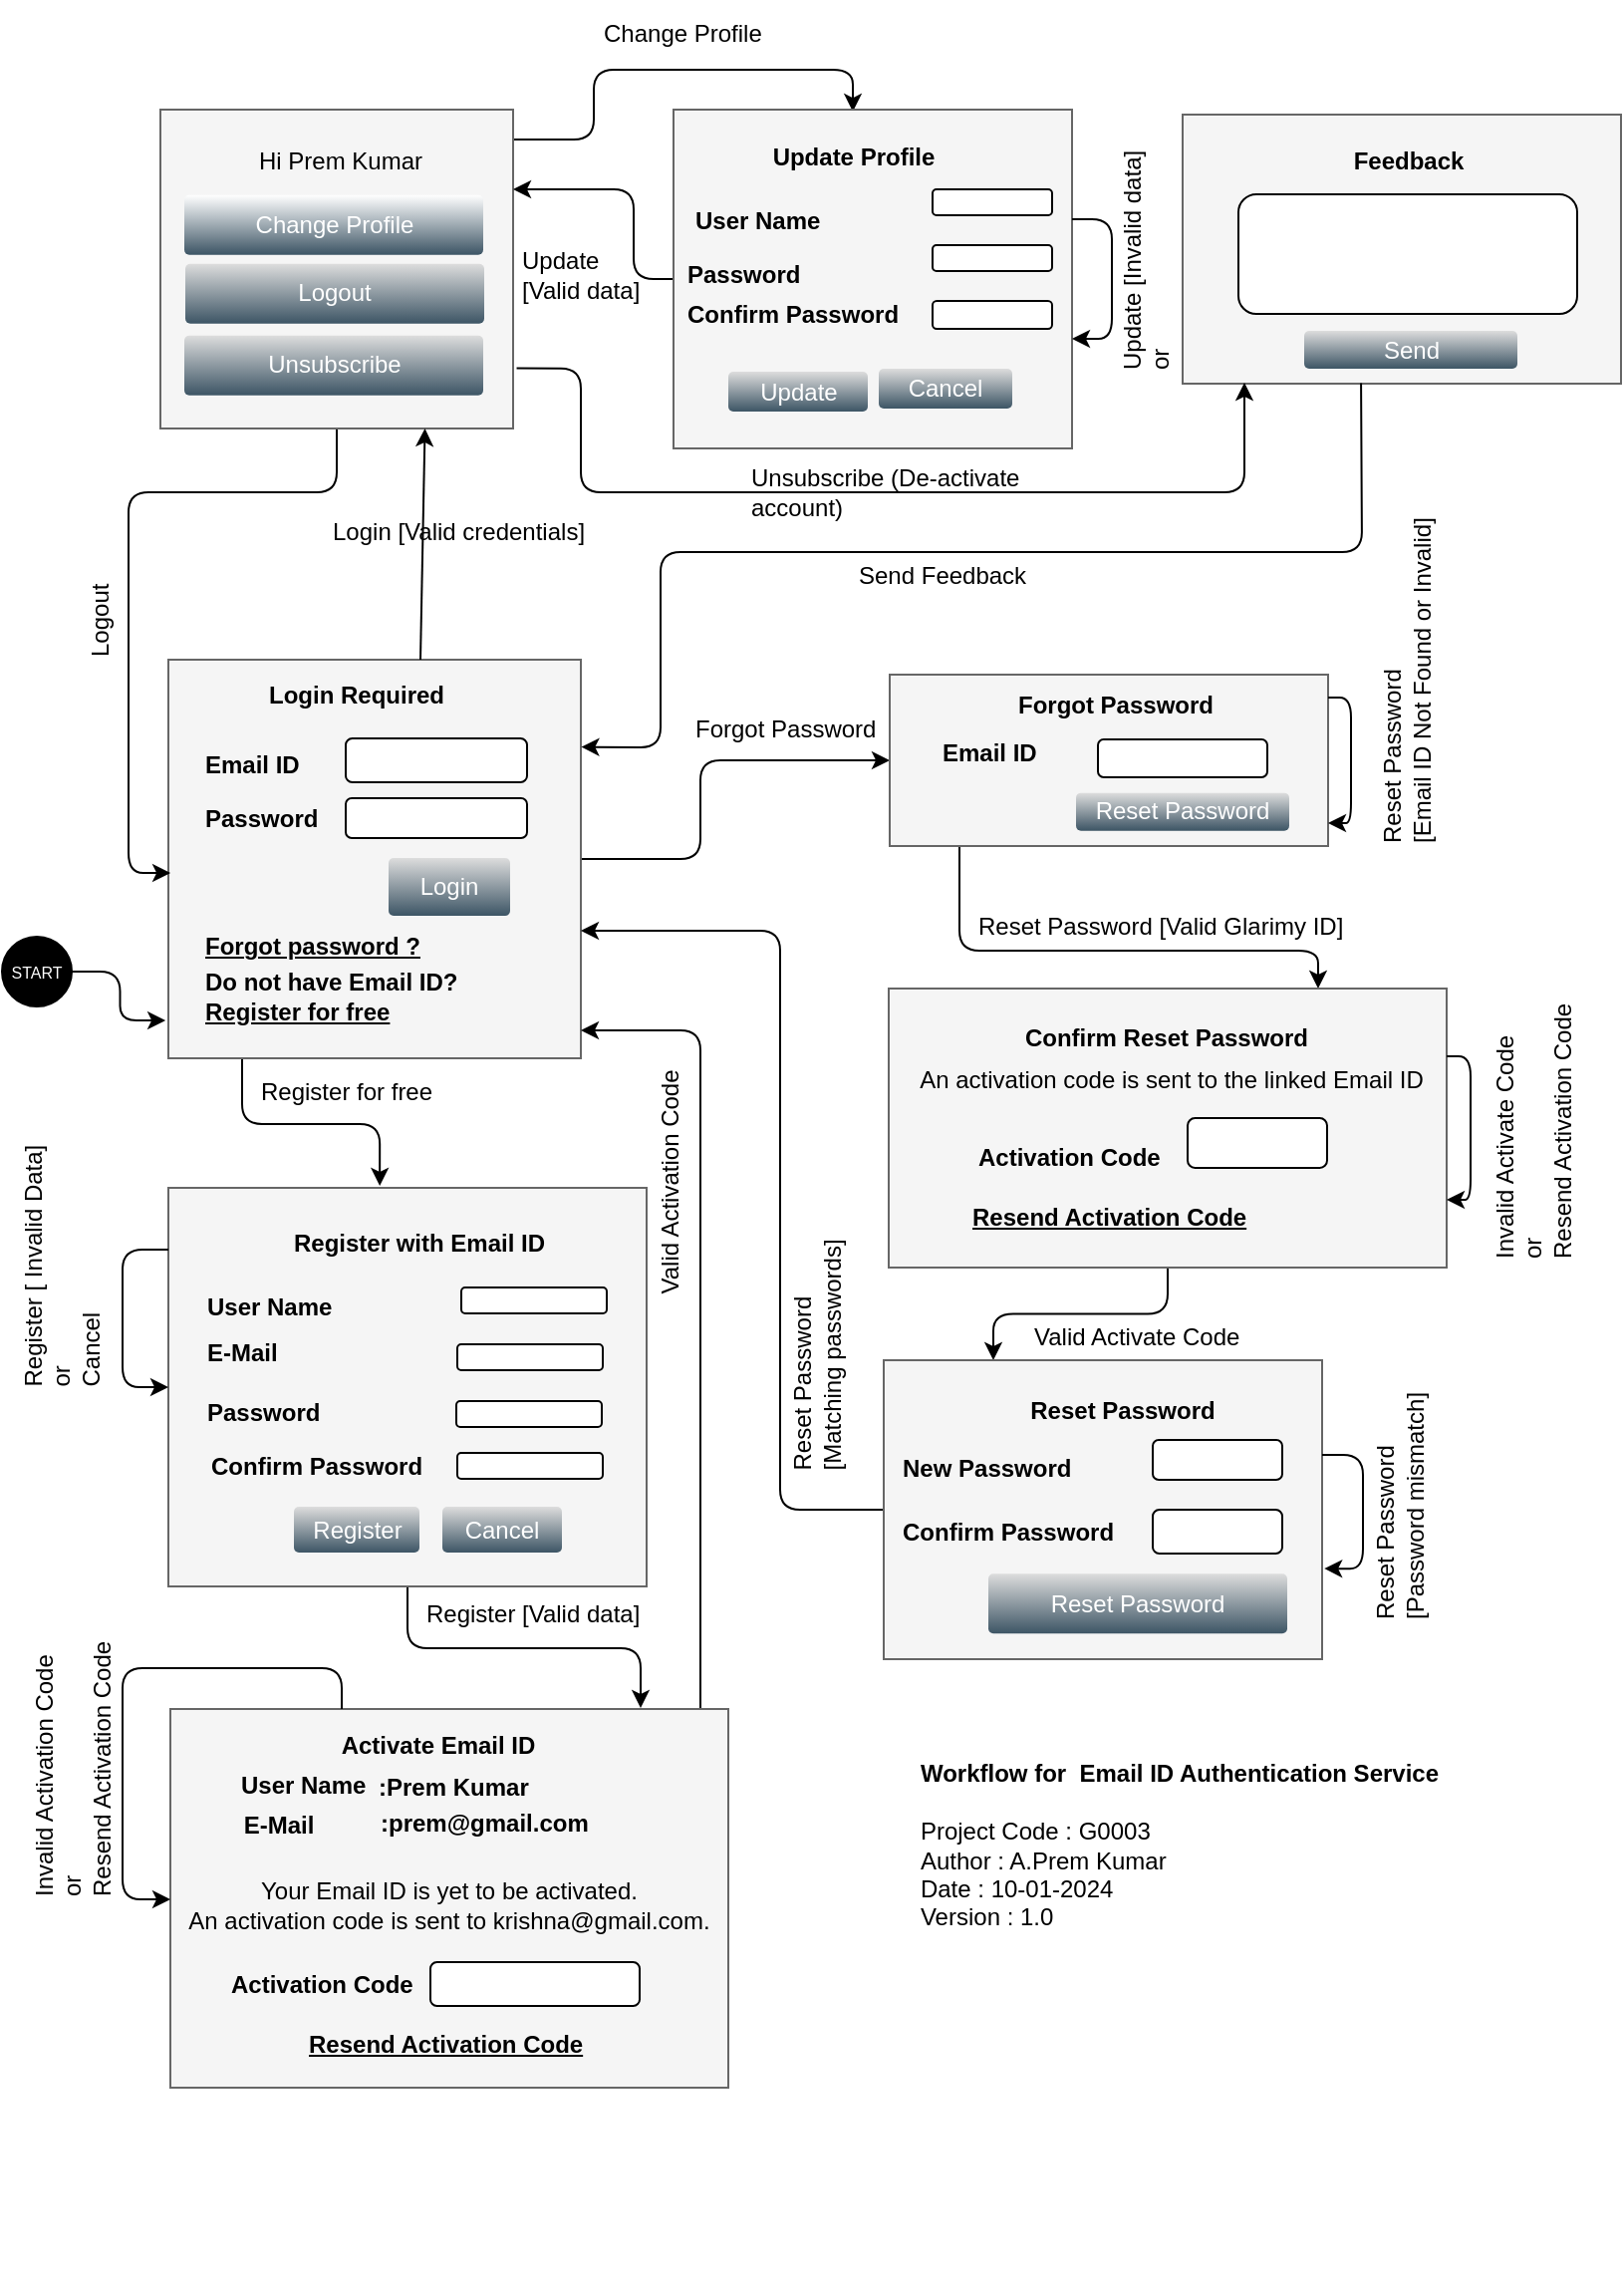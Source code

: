 <mxfile version="22.1.18" type="device">
  <diagram id="wPfs62p6KYjg1cKhnUaz" name="Page-1">
    <mxGraphModel dx="1749" dy="2676" grid="1" gridSize="10" guides="1" tooltips="1" connect="1" arrows="1" fold="1" page="1" pageScale="1" pageWidth="850" pageHeight="1100" math="0" shadow="0">
      <root>
        <mxCell id="0" />
        <mxCell id="1" parent="0" />
        <mxCell id="7nVIwKbFRP0QSnvRqvEL-54" style="edgeStyle=orthogonalEdgeStyle;rounded=1;comic=0;jumpStyle=none;orthogonalLoop=1;jettySize=auto;html=1;entryX=0;entryY=0.5;entryDx=0;entryDy=0;fontSize=12;align=left;" parent="1" source="-WeDlyG0HKAQfzHUppv8-1" target="-WeDlyG0HKAQfzHUppv8-49" edge="1">
          <mxGeometry relative="1" as="geometry">
            <Array as="points">
              <mxPoint x="-486.5" y="-1769" />
              <mxPoint x="-486.5" y="-1818" />
            </Array>
          </mxGeometry>
        </mxCell>
        <mxCell id="7nVIwKbFRP0QSnvRqvEL-73" style="edgeStyle=orthogonalEdgeStyle;rounded=1;comic=0;jumpStyle=none;orthogonalLoop=1;jettySize=auto;html=1;entryX=0.442;entryY=-0.005;entryDx=0;entryDy=0;entryPerimeter=0;fontSize=12;fontColor=#FFFFFF;align=left;" parent="1" source="-WeDlyG0HKAQfzHUppv8-1" target="-WeDlyG0HKAQfzHUppv8-17" edge="1">
          <mxGeometry relative="1" as="geometry">
            <Array as="points">
              <mxPoint x="-716.5" y="-1636" />
              <mxPoint x="-647.5" y="-1636" />
            </Array>
          </mxGeometry>
        </mxCell>
        <mxCell id="-WeDlyG0HKAQfzHUppv8-1" value="" style="rounded=0;whiteSpace=wrap;html=1;fillColor=#f5f5f5;strokeColor=#666666;fontColor=#333333;fontSize=12;" parent="1" vertex="1">
          <mxGeometry x="-753.5" y="-1869" width="207" height="200" as="geometry" />
        </mxCell>
        <mxCell id="-WeDlyG0HKAQfzHUppv8-2" value="" style="rounded=1;whiteSpace=wrap;html=1;fontSize=12;" parent="1" vertex="1">
          <mxGeometry x="-664.5" y="-1829.5" width="91" height="22" as="geometry" />
        </mxCell>
        <mxCell id="-WeDlyG0HKAQfzHUppv8-3" value="Email ID" style="text;html=1;strokeColor=none;fillColor=none;align=left;verticalAlign=middle;whiteSpace=wrap;rounded=0;fontStyle=1;fontSize=12;" parent="1" vertex="1">
          <mxGeometry x="-737.5" y="-1836.5" width="120" height="40" as="geometry" />
        </mxCell>
        <mxCell id="-WeDlyG0HKAQfzHUppv8-4" value="" style="rounded=1;whiteSpace=wrap;html=1;fontSize=12;" parent="1" vertex="1">
          <mxGeometry x="-664.5" y="-1799.5" width="91" height="20" as="geometry" />
        </mxCell>
        <mxCell id="-WeDlyG0HKAQfzHUppv8-5" value="&lt;font style=&quot;font-size: 12px;&quot;&gt;Password&lt;/font&gt;" style="text;html=1;strokeColor=none;fillColor=none;align=left;verticalAlign=middle;whiteSpace=wrap;rounded=0;fontStyle=1;fontSize=12;" parent="1" vertex="1">
          <mxGeometry x="-737.5" y="-1809.5" width="130" height="40" as="geometry" />
        </mxCell>
        <mxCell id="-WeDlyG0HKAQfzHUppv8-6" value="Login" style="strokeWidth=1;shadow=0;dashed=0;shape=mxgraph.ios.iButton;strokeColor=#444444;fontColor=#ffffff;buttonText=;fontSize=12;fillColor=#dddddd;fillColor2=#3D5565;whiteSpace=wrap;align=center;html=1;" parent="1" vertex="1">
          <mxGeometry x="-643" y="-1769.5" width="61" height="29" as="geometry" />
        </mxCell>
        <mxCell id="-WeDlyG0HKAQfzHUppv8-7" value="&lt;div style=&quot;text-align: left; font-size: 12px;&quot;&gt;&lt;span style=&quot;font-size: 12px;&quot;&gt;&lt;font style=&quot;font-size: 12px;&quot;&gt;Forgot password ?&lt;/font&gt;&lt;/span&gt;&lt;/div&gt;" style="text;html=1;strokeColor=none;fillColor=none;align=left;verticalAlign=middle;whiteSpace=wrap;rounded=0;fontStyle=5;fontSize=12;" parent="1" vertex="1">
          <mxGeometry x="-737.5" y="-1735.5" width="210" height="20" as="geometry" />
        </mxCell>
        <mxCell id="-WeDlyG0HKAQfzHUppv8-8" value="&lt;div&gt;&lt;font style=&quot;font-size: 12px&quot;&gt;Do not have Email ID? &lt;br&gt;&lt;/font&gt;&lt;/div&gt;&lt;div&gt;&lt;font style=&quot;font-size: 12px&quot;&gt;&lt;u style=&quot;font-size: 12px&quot;&gt;Register for free&lt;/u&gt;&lt;/font&gt;&lt;/div&gt;" style="text;html=1;strokeColor=none;fillColor=none;align=left;verticalAlign=middle;whiteSpace=wrap;rounded=0;fontStyle=1;fontSize=12;" parent="1" vertex="1">
          <mxGeometry x="-737.5" y="-1710.5" width="157" height="20" as="geometry" />
        </mxCell>
        <mxCell id="-WeDlyG0HKAQfzHUppv8-9" value="&lt;b style=&quot;font-size: 12px;&quot;&gt;&lt;font style=&quot;font-size: 12px;&quot;&gt;Login Required&lt;/font&gt;&lt;/b&gt;" style="text;html=1;strokeColor=none;fillColor=none;align=center;verticalAlign=middle;whiteSpace=wrap;rounded=0;fontSize=12;" parent="1" vertex="1">
          <mxGeometry x="-723" y="-1869" width="128" height="35" as="geometry" />
        </mxCell>
        <mxCell id="7nVIwKbFRP0QSnvRqvEL-77" style="edgeStyle=orthogonalEdgeStyle;rounded=1;comic=0;jumpStyle=none;orthogonalLoop=1;jettySize=auto;html=1;fontSize=12;fontColor=#FFFFFF;align=left;" parent="1" source="-WeDlyG0HKAQfzHUppv8-17" edge="1">
          <mxGeometry relative="1" as="geometry">
            <mxPoint x="-516.5" y="-1343" as="targetPoint" />
            <Array as="points">
              <mxPoint x="-633.5" y="-1373" />
              <mxPoint x="-516.5" y="-1373" />
            </Array>
          </mxGeometry>
        </mxCell>
        <mxCell id="-WeDlyG0HKAQfzHUppv8-17" value="" style="rounded=0;whiteSpace=wrap;html=1;fillColor=#f5f5f5;strokeColor=#666666;fontColor=#333333;fontSize=12;" parent="1" vertex="1">
          <mxGeometry x="-753.5" y="-1604" width="240" height="200" as="geometry" />
        </mxCell>
        <mxCell id="-WeDlyG0HKAQfzHUppv8-18" value="" style="rounded=1;whiteSpace=wrap;html=1;fontSize=12;" parent="1" vertex="1">
          <mxGeometry x="-606.5" y="-1554" width="73" height="13" as="geometry" />
        </mxCell>
        <mxCell id="-WeDlyG0HKAQfzHUppv8-19" value="&lt;font style=&quot;font-size: 12px;&quot;&gt;User Name&lt;/font&gt;" style="text;html=1;strokeColor=none;fillColor=none;align=left;verticalAlign=middle;whiteSpace=wrap;rounded=0;fontStyle=1;fontSize=12;" parent="1" vertex="1">
          <mxGeometry x="-736" y="-1564" width="120" height="40" as="geometry" />
        </mxCell>
        <mxCell id="-WeDlyG0HKAQfzHUppv8-21" value="&lt;font style=&quot;font-size: 12px;&quot;&gt;Password&lt;/font&gt;" style="text;html=1;strokeColor=none;fillColor=none;align=left;verticalAlign=middle;whiteSpace=wrap;rounded=0;fontStyle=1;fontSize=12;" parent="1" vertex="1">
          <mxGeometry x="-736" y="-1511" width="130" height="40" as="geometry" />
        </mxCell>
        <mxCell id="-WeDlyG0HKAQfzHUppv8-22" value="&lt;font style=&quot;font-size: 12px;&quot;&gt;Cancel&lt;/font&gt;" style="strokeWidth=1;html=1;shadow=0;dashed=0;shape=mxgraph.ios.iButton;strokeColor=#444444;fontColor=#ffffff;buttonText=;fontSize=12;fillColor=#dddddd;fillColor2=#3D5565;whiteSpace=wrap;align=center;" parent="1" vertex="1">
          <mxGeometry x="-616" y="-1444" width="60" height="23" as="geometry" />
        </mxCell>
        <mxCell id="-WeDlyG0HKAQfzHUppv8-23" value="&lt;b style=&quot;font-size: 12px;&quot;&gt;&lt;font style=&quot;font-size: 12px;&quot;&gt;Register with Email ID&lt;/font&gt;&lt;/b&gt;" style="text;html=1;strokeColor=none;fillColor=none;align=center;verticalAlign=middle;whiteSpace=wrap;rounded=0;fontSize=12;" parent="1" vertex="1">
          <mxGeometry x="-705" y="-1594" width="155" height="35" as="geometry" />
        </mxCell>
        <mxCell id="-WeDlyG0HKAQfzHUppv8-28" value="&lt;font style=&quot;font-size: 12px;&quot;&gt;Register&lt;/font&gt;" style="strokeWidth=1;html=1;shadow=0;dashed=0;shape=mxgraph.ios.iButton;strokeColor=#444444;fontColor=#ffffff;buttonText=;fontSize=12;fillColor=#dddddd;fillColor2=#3D5565;whiteSpace=wrap;align=center;" parent="1" vertex="1">
          <mxGeometry x="-690.5" y="-1444" width="63" height="23" as="geometry" />
        </mxCell>
        <mxCell id="-WeDlyG0HKAQfzHUppv8-30" value="&lt;font style=&quot;font-size: 12px;&quot;&gt;Confirm Password&lt;/font&gt;" style="text;html=1;strokeColor=none;fillColor=none;align=left;verticalAlign=middle;whiteSpace=wrap;rounded=0;fontStyle=1;fontSize=12;" parent="1" vertex="1">
          <mxGeometry x="-734.5" y="-1484" width="130" height="40" as="geometry" />
        </mxCell>
        <mxCell id="-WeDlyG0HKAQfzHUppv8-32" value="&lt;font style=&quot;font-size: 12px;&quot;&gt;E-Mail&lt;/font&gt;" style="text;html=1;strokeColor=none;fillColor=none;align=left;verticalAlign=middle;whiteSpace=wrap;rounded=0;fontStyle=1;fontSize=12;" parent="1" vertex="1">
          <mxGeometry x="-736" y="-1541" width="120" height="40" as="geometry" />
        </mxCell>
        <mxCell id="7nVIwKbFRP0QSnvRqvEL-84" style="edgeStyle=orthogonalEdgeStyle;rounded=1;comic=0;jumpStyle=none;orthogonalLoop=1;jettySize=auto;html=1;fontSize=12;fontColor=#FFFFFF;align=left;" parent="1" source="-WeDlyG0HKAQfzHUppv8-34" target="-WeDlyG0HKAQfzHUppv8-1" edge="1">
          <mxGeometry relative="1" as="geometry">
            <Array as="points">
              <mxPoint x="-486.5" y="-1683" />
            </Array>
          </mxGeometry>
        </mxCell>
        <mxCell id="-WeDlyG0HKAQfzHUppv8-34" value="" style="rounded=0;whiteSpace=wrap;html=1;fillColor=#f5f5f5;strokeColor=#666666;fontColor=#333333;fontSize=12;" parent="1" vertex="1">
          <mxGeometry x="-752.5" y="-1342.5" width="280" height="190" as="geometry" />
        </mxCell>
        <mxCell id="-WeDlyG0HKAQfzHUppv8-35" value="&lt;font style=&quot;font-size: 12px;&quot;&gt;User Name&lt;/font&gt;" style="text;html=1;strokeColor=none;fillColor=none;align=left;verticalAlign=middle;whiteSpace=wrap;rounded=0;fontStyle=1;fontSize=12;" parent="1" vertex="1">
          <mxGeometry x="-719.5" y="-1324.5" width="120" height="40" as="geometry" />
        </mxCell>
        <mxCell id="-WeDlyG0HKAQfzHUppv8-36" value="Activate Email ID" style="text;html=1;strokeColor=none;fillColor=none;align=center;verticalAlign=middle;whiteSpace=wrap;rounded=0;fontSize=12;fontStyle=1" parent="1" vertex="1">
          <mxGeometry x="-702.5" y="-1333.5" width="168" height="18" as="geometry" />
        </mxCell>
        <mxCell id="-WeDlyG0HKAQfzHUppv8-40" value="" style="rounded=1;whiteSpace=wrap;html=1;fontSize=12;" parent="1" vertex="1">
          <mxGeometry x="-622" y="-1215.5" width="105" height="22" as="geometry" />
        </mxCell>
        <mxCell id="-WeDlyG0HKAQfzHUppv8-41" value="&lt;font style=&quot;font-size: 12px;&quot;&gt;Activation Code&lt;/font&gt;" style="text;html=1;strokeColor=none;fillColor=none;align=left;verticalAlign=middle;whiteSpace=wrap;rounded=0;fontStyle=1;fontSize=12;" parent="1" vertex="1">
          <mxGeometry x="-724.5" y="-1224.5" width="130" height="40" as="geometry" />
        </mxCell>
        <mxCell id="-WeDlyG0HKAQfzHUppv8-42" value="&lt;font style=&quot;font-size: 12px;&quot;&gt;&amp;nbsp;E-Mail&lt;/font&gt;" style="text;html=1;strokeColor=none;fillColor=none;align=left;verticalAlign=middle;whiteSpace=wrap;rounded=0;fontStyle=1;fontSize=12;" parent="1" vertex="1">
          <mxGeometry x="-721" y="-1304.5" width="120" height="40" as="geometry" />
        </mxCell>
        <mxCell id="-WeDlyG0HKAQfzHUppv8-44" value=":Prem Kumar" style="text;html=1;strokeColor=none;fillColor=none;align=left;verticalAlign=middle;whiteSpace=wrap;rounded=0;fontStyle=1;fontSize=12;" parent="1" vertex="1">
          <mxGeometry x="-650.5" y="-1318" width="141" height="29" as="geometry" />
        </mxCell>
        <mxCell id="-WeDlyG0HKAQfzHUppv8-45" value=":prem@gmail.com" style="text;html=1;strokeColor=none;fillColor=none;align=left;verticalAlign=middle;whiteSpace=wrap;rounded=0;fontStyle=1;fontSize=12;" parent="1" vertex="1">
          <mxGeometry x="-649" y="-1298" width="141" height="26" as="geometry" />
        </mxCell>
        <mxCell id="-WeDlyG0HKAQfzHUppv8-46" value="&lt;div style=&quot;text-align: left; font-size: 12px;&quot;&gt;&lt;span style=&quot;font-size: 12px;&quot;&gt;&lt;font style=&quot;font-size: 12px;&quot;&gt;Resend Activation Code&lt;/font&gt;&lt;/span&gt;&lt;/div&gt;" style="text;html=1;strokeColor=none;fillColor=none;align=left;verticalAlign=middle;whiteSpace=wrap;rounded=0;fontStyle=5;fontSize=12;" parent="1" vertex="1">
          <mxGeometry x="-685.5" y="-1184.5" width="146" height="20" as="geometry" />
        </mxCell>
        <mxCell id="7nVIwKbFRP0QSnvRqvEL-57" style="edgeStyle=orthogonalEdgeStyle;rounded=1;comic=0;jumpStyle=none;orthogonalLoop=1;jettySize=auto;html=1;fontSize=12;align=left;" parent="1" source="-WeDlyG0HKAQfzHUppv8-49" target="-WeDlyG0HKAQfzHUppv8-57" edge="1">
          <mxGeometry relative="1" as="geometry">
            <Array as="points">
              <mxPoint x="-356.5" y="-1723" />
              <mxPoint x="-176.5" y="-1723" />
            </Array>
          </mxGeometry>
        </mxCell>
        <mxCell id="-WeDlyG0HKAQfzHUppv8-49" value="" style="rounded=0;whiteSpace=wrap;html=1;fillColor=#f5f5f5;strokeColor=#666666;fontColor=#333333;fontSize=12;" parent="1" vertex="1">
          <mxGeometry x="-391.5" y="-1861.5" width="220" height="86" as="geometry" />
        </mxCell>
        <mxCell id="-WeDlyG0HKAQfzHUppv8-50" value="&lt;b style=&quot;font-size: 12px;&quot;&gt;&lt;font style=&quot;font-size: 12px;&quot;&gt;Forgot Password&lt;/font&gt;&lt;/b&gt;" style="text;html=1;strokeColor=none;fillColor=none;align=center;verticalAlign=middle;whiteSpace=wrap;rounded=0;fontSize=12;" parent="1" vertex="1">
          <mxGeometry x="-340" y="-1864" width="124" height="35" as="geometry" />
        </mxCell>
        <mxCell id="-WeDlyG0HKAQfzHUppv8-54" value="" style="rounded=1;whiteSpace=wrap;html=1;fontSize=12;" parent="1" vertex="1">
          <mxGeometry x="-287" y="-1829" width="85" height="19" as="geometry" />
        </mxCell>
        <mxCell id="-WeDlyG0HKAQfzHUppv8-55" value="Email ID" style="text;html=1;strokeColor=none;fillColor=none;align=left;verticalAlign=middle;whiteSpace=wrap;rounded=0;fontStyle=1;fontSize=12;" parent="1" vertex="1">
          <mxGeometry x="-367" y="-1842.167" width="130" height="40" as="geometry" />
        </mxCell>
        <mxCell id="7nVIwKbFRP0QSnvRqvEL-59" style="edgeStyle=orthogonalEdgeStyle;rounded=1;comic=0;jumpStyle=none;orthogonalLoop=1;jettySize=auto;html=1;entryX=0.25;entryY=0;entryDx=0;entryDy=0;fontSize=12;align=left;" parent="1" source="-WeDlyG0HKAQfzHUppv8-57" target="-WeDlyG0HKAQfzHUppv8-65" edge="1">
          <mxGeometry relative="1" as="geometry" />
        </mxCell>
        <mxCell id="-WeDlyG0HKAQfzHUppv8-57" value="" style="rounded=0;whiteSpace=wrap;html=1;fillColor=#f5f5f5;strokeColor=#666666;fontColor=#333333;fontSize=12;" parent="1" vertex="1">
          <mxGeometry x="-392" y="-1704" width="280" height="140" as="geometry" />
        </mxCell>
        <mxCell id="-WeDlyG0HKAQfzHUppv8-58" value="&lt;b style=&quot;font-size: 12px;&quot;&gt;&lt;font style=&quot;font-size: 12px;&quot;&gt;Confirm Reset Password&lt;br style=&quot;font-size: 12px;&quot;&gt;&lt;/font&gt;&lt;/b&gt;" style="text;html=1;strokeColor=none;fillColor=none;align=center;verticalAlign=middle;whiteSpace=wrap;rounded=0;fontSize=12;" parent="1" vertex="1">
          <mxGeometry x="-333" y="-1697" width="161" height="35" as="geometry" />
        </mxCell>
        <mxCell id="7nVIwKbFRP0QSnvRqvEL-66" style="edgeStyle=orthogonalEdgeStyle;rounded=1;comic=0;jumpStyle=none;orthogonalLoop=1;jettySize=auto;html=1;fontSize=12;align=left;" parent="1" source="-WeDlyG0HKAQfzHUppv8-65" edge="1">
          <mxGeometry relative="1" as="geometry">
            <mxPoint x="-546.5" y="-1733" as="targetPoint" />
            <Array as="points">
              <mxPoint x="-446.5" y="-1442" />
              <mxPoint x="-446.5" y="-1733" />
            </Array>
          </mxGeometry>
        </mxCell>
        <mxCell id="7nVIwKbFRP0QSnvRqvEL-67" value="&lt;div&gt;Reset Password&lt;/div&gt;&lt;div&gt;[Matching passwords]&lt;br&gt;&lt;/div&gt;" style="text;html=1;resizable=0;points=[];align=left;verticalAlign=middle;labelBackgroundColor=none;fontSize=12;rotation=-90;" parent="7nVIwKbFRP0QSnvRqvEL-66" vertex="1" connectable="0">
          <mxGeometry x="-0.731" y="2" relative="1" as="geometry">
            <mxPoint x="19.5" y="-10.5" as="offset" />
          </mxGeometry>
        </mxCell>
        <mxCell id="-WeDlyG0HKAQfzHUppv8-65" value="" style="rounded=0;whiteSpace=wrap;html=1;fillColor=#f5f5f5;strokeColor=#666666;fontColor=#333333;fontSize=12;" parent="1" vertex="1">
          <mxGeometry x="-394.5" y="-1517.5" width="220" height="150" as="geometry" />
        </mxCell>
        <mxCell id="-WeDlyG0HKAQfzHUppv8-66" value="" style="rounded=1;whiteSpace=wrap;html=1;fontSize=12;" parent="1" vertex="1">
          <mxGeometry x="-259.5" y="-1477.5" width="65" height="20" as="geometry" />
        </mxCell>
        <mxCell id="-WeDlyG0HKAQfzHUppv8-67" value="New &lt;font style=&quot;font-size: 12px;&quot;&gt;Password&lt;/font&gt;" style="text;html=1;strokeColor=none;fillColor=none;align=left;verticalAlign=middle;whiteSpace=wrap;rounded=0;fontStyle=1;fontSize=12;" parent="1" vertex="1">
          <mxGeometry x="-387" y="-1482.583" width="130" height="40" as="geometry" />
        </mxCell>
        <mxCell id="-WeDlyG0HKAQfzHUppv8-68" value="&lt;b style=&quot;font-size: 12px;&quot;&gt;&lt;font style=&quot;font-size: 12px;&quot;&gt;Reset Password&lt;/font&gt;&lt;/b&gt;" style="text;html=1;strokeColor=none;fillColor=none;align=center;verticalAlign=middle;whiteSpace=wrap;rounded=0;fontSize=12;" parent="1" vertex="1">
          <mxGeometry x="-338" y="-1510" width="127" height="35" as="geometry" />
        </mxCell>
        <mxCell id="-WeDlyG0HKAQfzHUppv8-71" value="Reset Password" style="strokeWidth=1;html=1;shadow=0;dashed=0;shape=mxgraph.ios.iButton;strokeColor=#444444;fontColor=#ffffff;buttonText=;fontSize=12;fillColor=#dddddd;fillColor2=#3D5565;whiteSpace=wrap;align=center;" parent="1" vertex="1">
          <mxGeometry x="-342" y="-1410.333" width="150" height="30" as="geometry" />
        </mxCell>
        <mxCell id="-WeDlyG0HKAQfzHUppv8-72" value="" style="rounded=1;whiteSpace=wrap;html=1;fontSize=12;" parent="1" vertex="1">
          <mxGeometry x="-259.5" y="-1442.5" width="65" height="22" as="geometry" />
        </mxCell>
        <mxCell id="-WeDlyG0HKAQfzHUppv8-73" value="&lt;font style=&quot;font-size: 12px;&quot;&gt;Confirm Password&lt;/font&gt;" style="text;html=1;strokeColor=none;fillColor=none;align=left;verticalAlign=middle;whiteSpace=wrap;rounded=0;fontStyle=1;fontSize=12;" parent="1" vertex="1">
          <mxGeometry x="-387" y="-1450.583" width="130" height="40" as="geometry" />
        </mxCell>
        <mxCell id="7nVIwKbFRP0QSnvRqvEL-70" style="edgeStyle=orthogonalEdgeStyle;rounded=1;comic=0;jumpStyle=none;orthogonalLoop=1;jettySize=auto;html=1;entryX=0.005;entryY=0.535;entryDx=0;entryDy=0;entryPerimeter=0;fontSize=12;fontColor=#FFFFFF;align=left;" parent="1" source="-WeDlyG0HKAQfzHUppv8-75" target="-WeDlyG0HKAQfzHUppv8-1" edge="1">
          <mxGeometry relative="1" as="geometry">
            <Array as="points">
              <mxPoint x="-773.5" y="-1953" />
              <mxPoint x="-773.5" y="-1762" />
            </Array>
          </mxGeometry>
        </mxCell>
        <mxCell id="y6PYTn3fWXyCUAHI5n6K-3" style="edgeStyle=orthogonalEdgeStyle;rounded=1;orthogonalLoop=1;jettySize=auto;html=1;entryX=0.45;entryY=0.006;entryDx=0;entryDy=0;entryPerimeter=0;" parent="1" source="-WeDlyG0HKAQfzHUppv8-75" target="-WeDlyG0HKAQfzHUppv8-87" edge="1">
          <mxGeometry relative="1" as="geometry">
            <Array as="points">
              <mxPoint x="-540" y="-2130" />
              <mxPoint x="-540" y="-2165" />
              <mxPoint x="-410" y="-2165" />
            </Array>
          </mxGeometry>
        </mxCell>
        <mxCell id="-WeDlyG0HKAQfzHUppv8-75" value="" style="rounded=0;whiteSpace=wrap;html=1;fillColor=#f5f5f5;strokeColor=#666666;fontColor=#333333;fontSize=12;" parent="1" vertex="1">
          <mxGeometry x="-757.5" y="-2145" width="177" height="160" as="geometry" />
        </mxCell>
        <mxCell id="-WeDlyG0HKAQfzHUppv8-76" value="Hi Prem Kumar" style="text;html=1;strokeColor=none;fillColor=none;align=center;verticalAlign=middle;whiteSpace=wrap;rounded=0;fontSize=12;" parent="1" vertex="1">
          <mxGeometry x="-747.5" y="-2137" width="160" height="35" as="geometry" />
        </mxCell>
        <mxCell id="-WeDlyG0HKAQfzHUppv8-79" value="&lt;font style=&quot;font-size: 12px;&quot;&gt;Change Profile&lt;/font&gt;" style="strokeWidth=1;html=1;shadow=0;dashed=0;shape=mxgraph.ios.iButton;buttonText=;fontSize=12;fillColor2=#3D5565;whiteSpace=wrap;align=center;fontColor=#FFFFFF;" parent="1" vertex="1">
          <mxGeometry x="-745.5" y="-2102.167" width="150" height="30" as="geometry" />
        </mxCell>
        <mxCell id="-WeDlyG0HKAQfzHUppv8-82" value="&lt;font style=&quot;font-size: 12px;&quot;&gt;Logout&lt;/font&gt;" style="strokeWidth=1;html=1;shadow=0;dashed=0;shape=mxgraph.ios.iButton;strokeColor=#444444;fontColor=#ffffff;buttonText=;fontSize=12;fillColor=#dddddd;fillColor2=#3D5565;whiteSpace=wrap;align=center;" parent="1" vertex="1">
          <mxGeometry x="-745" y="-2067.667" width="150" height="30" as="geometry" />
        </mxCell>
        <mxCell id="-WeDlyG0HKAQfzHUppv8-85" value="&lt;font style=&quot;font-size: 12px;&quot;&gt;Unsubscribe&lt;/font&gt;" style="strokeWidth=1;html=1;shadow=0;dashed=0;shape=mxgraph.ios.iButton;strokeColor=#444444;fontColor=#ffffff;buttonText=;fontSize=12;fillColor=#dddddd;fillColor2=#3D5565;whiteSpace=wrap;align=center;" parent="1" vertex="1">
          <mxGeometry x="-745.5" y="-2031.667" width="150" height="30" as="geometry" />
        </mxCell>
        <mxCell id="y6PYTn3fWXyCUAHI5n6K-5" style="edgeStyle=orthogonalEdgeStyle;rounded=1;orthogonalLoop=1;jettySize=auto;html=1;entryX=1;entryY=0.25;entryDx=0;entryDy=0;" parent="1" source="-WeDlyG0HKAQfzHUppv8-87" target="-WeDlyG0HKAQfzHUppv8-75" edge="1">
          <mxGeometry relative="1" as="geometry">
            <Array as="points">
              <mxPoint x="-520" y="-2060" />
              <mxPoint x="-520" y="-2105" />
            </Array>
          </mxGeometry>
        </mxCell>
        <mxCell id="-WeDlyG0HKAQfzHUppv8-87" value="" style="rounded=0;whiteSpace=wrap;html=1;fillColor=#f5f5f5;strokeColor=#666666;fontColor=#333333;fontSize=12;" parent="1" vertex="1">
          <mxGeometry x="-500" y="-2145" width="200" height="170" as="geometry" />
        </mxCell>
        <mxCell id="-WeDlyG0HKAQfzHUppv8-88" value="" style="rounded=1;whiteSpace=wrap;html=1;fontSize=12;" parent="1" vertex="1">
          <mxGeometry x="-370" y="-2105" width="60" height="13" as="geometry" />
        </mxCell>
        <mxCell id="-WeDlyG0HKAQfzHUppv8-89" value="&lt;font style=&quot;font-size: 12px;&quot;&gt;User Name&lt;/font&gt;" style="text;html=1;strokeColor=none;fillColor=none;align=left;verticalAlign=middle;whiteSpace=wrap;rounded=0;fontStyle=1;fontSize=12;" parent="1" vertex="1">
          <mxGeometry x="-491" y="-2108.75" width="120" height="40" as="geometry" />
        </mxCell>
        <mxCell id="-WeDlyG0HKAQfzHUppv8-90" value="" style="rounded=1;whiteSpace=wrap;html=1;fontSize=12;" parent="1" vertex="1">
          <mxGeometry x="-370" y="-2077" width="60" height="13" as="geometry" />
        </mxCell>
        <mxCell id="-WeDlyG0HKAQfzHUppv8-91" value="&lt;font style=&quot;font-size: 12px;&quot;&gt;Password&lt;/font&gt;" style="text;html=1;strokeColor=none;fillColor=none;align=left;verticalAlign=middle;whiteSpace=wrap;rounded=0;fontStyle=1;fontSize=12;" parent="1" vertex="1">
          <mxGeometry x="-495" y="-2082.25" width="130" height="40" as="geometry" />
        </mxCell>
        <mxCell id="-WeDlyG0HKAQfzHUppv8-92" value="&lt;font style=&quot;font-size: 12px;&quot;&gt;Cancel&lt;/font&gt;" style="strokeWidth=1;html=1;shadow=0;dashed=0;shape=mxgraph.ios.iButton;strokeColor=#444444;fontColor=#ffffff;buttonText=;fontSize=12;fillColor=#dddddd;fillColor2=#3D5565;whiteSpace=wrap;align=center;" parent="1" vertex="1">
          <mxGeometry x="-397" y="-2015" width="67" height="20" as="geometry" />
        </mxCell>
        <mxCell id="-WeDlyG0HKAQfzHUppv8-93" value="&lt;b style=&quot;font-size: 12px;&quot;&gt;&lt;font style=&quot;font-size: 12px;&quot;&gt;Update Profile&lt;/font&gt;&lt;/b&gt;" style="text;html=1;strokeColor=none;fillColor=none;align=center;verticalAlign=middle;whiteSpace=wrap;rounded=0;fontSize=12;" parent="1" vertex="1">
          <mxGeometry x="-501.5" y="-2139" width="183" height="35" as="geometry" />
        </mxCell>
        <mxCell id="-WeDlyG0HKAQfzHUppv8-98" value="&lt;font style=&quot;font-size: 12px;&quot;&gt;Update&lt;/font&gt;" style="strokeWidth=1;html=1;shadow=0;dashed=0;shape=mxgraph.ios.iButton;strokeColor=#444444;fontColor=#ffffff;buttonText=;fontSize=12;fillColor=#dddddd;fillColor2=#3D5565;whiteSpace=wrap;align=center;" parent="1" vertex="1">
          <mxGeometry x="-472.5" y="-2013.5" width="70" height="20" as="geometry" />
        </mxCell>
        <mxCell id="-WeDlyG0HKAQfzHUppv8-99" value="" style="rounded=1;whiteSpace=wrap;html=1;fontSize=12;" parent="1" vertex="1">
          <mxGeometry x="-370" y="-2049" width="60" height="14" as="geometry" />
        </mxCell>
        <mxCell id="-WeDlyG0HKAQfzHUppv8-100" value="&lt;font style=&quot;font-size: 12px;&quot;&gt;Confirm Password&lt;/font&gt;" style="text;html=1;strokeColor=none;fillColor=none;align=left;verticalAlign=middle;whiteSpace=wrap;rounded=0;fontStyle=1;fontSize=12;" parent="1" vertex="1">
          <mxGeometry x="-495" y="-2062" width="130" height="40" as="geometry" />
        </mxCell>
        <mxCell id="-WeDlyG0HKAQfzHUppv8-102" value="&lt;div style=&quot;text-align: left ; font-size: 12px&quot;&gt;&lt;span style=&quot;font-size: 12px&quot;&gt;&lt;b style=&quot;font-size: 12px&quot;&gt;&lt;font style=&quot;font-size: 12px&quot;&gt;Workflow for&amp;nbsp; Email ID Authentication Service&lt;/font&gt;&lt;/b&gt;&lt;/span&gt;&lt;/div&gt;&lt;div style=&quot;text-align: left ; font-size: 12px&quot;&gt;&lt;br style=&quot;font-size: 12px&quot;&gt;&lt;/div&gt;&lt;div style=&quot;text-align: left ; font-size: 12px&quot;&gt;&lt;font style=&quot;font-size: 12px&quot;&gt;Project Code : G0003&lt;/font&gt;&lt;/div&gt;&lt;div style=&quot;text-align: left ; font-size: 12px&quot;&gt;&lt;span style=&quot;font-size: 12px&quot;&gt;&lt;font style=&quot;font-size: 12px&quot;&gt;Author : A.Prem Kumar&lt;/font&gt;&lt;/span&gt;&lt;/div&gt;&lt;div style=&quot;text-align: left ; font-size: 12px&quot;&gt;&lt;span style=&quot;font-size: 12px&quot;&gt;&lt;font style=&quot;font-size: 12px&quot;&gt;Date : 10-01-2024&lt;/font&gt;&lt;/span&gt;&lt;/div&gt;&lt;div style=&quot;text-align: left ; font-size: 12px&quot;&gt;&lt;font style=&quot;font-size: 12px&quot;&gt;Version : 1.0&lt;/font&gt;&lt;/div&gt;" style="text;html=1;strokeColor=none;fillColor=none;align=center;verticalAlign=middle;whiteSpace=wrap;rounded=0;fontSize=12;" parent="1" vertex="1">
          <mxGeometry x="-395.5" y="-1324.5" width="298" height="100" as="geometry" />
        </mxCell>
        <mxCell id="7nVIwKbFRP0QSnvRqvEL-3" value="&lt;div style=&quot;font-size: 12px;&quot;&gt;Your Email ID is yet to be activated.&lt;/div&gt;&lt;div style=&quot;font-size: 12px;&quot;&gt;An activation code is sent to krishna@gmail.com. &lt;/div&gt;" style="text;html=1;strokeColor=none;fillColor=none;align=center;verticalAlign=middle;whiteSpace=wrap;rounded=0;fontSize=12;" parent="1" vertex="1">
          <mxGeometry x="-753.5" y="-1254" width="281" height="20" as="geometry" />
        </mxCell>
        <mxCell id="7nVIwKbFRP0QSnvRqvEL-14" value="" style="rounded=1;whiteSpace=wrap;html=1;fontSize=12;" parent="1" vertex="1">
          <mxGeometry x="-242" y="-1639" width="70" height="25" as="geometry" />
        </mxCell>
        <mxCell id="7nVIwKbFRP0QSnvRqvEL-15" value="&lt;font style=&quot;font-size: 12px;&quot;&gt;Activation Code&lt;/font&gt;" style="text;html=1;strokeColor=none;fillColor=none;align=left;verticalAlign=middle;whiteSpace=wrap;rounded=0;fontStyle=1;fontSize=12;" parent="1" vertex="1">
          <mxGeometry x="-349.5" y="-1639.5" width="130" height="40" as="geometry" />
        </mxCell>
        <mxCell id="7nVIwKbFRP0QSnvRqvEL-16" value="&lt;div style=&quot;text-align: left; font-size: 12px;&quot;&gt;&lt;span style=&quot;font-size: 12px;&quot;&gt;&lt;font style=&quot;font-size: 12px;&quot;&gt;Resend Activation Code&lt;/font&gt;&lt;/span&gt;&lt;/div&gt;" style="text;html=1;strokeColor=none;fillColor=none;align=left;verticalAlign=middle;whiteSpace=wrap;rounded=0;fontStyle=5;fontSize=12;" parent="1" vertex="1">
          <mxGeometry x="-352" y="-1599" width="155" height="20" as="geometry" />
        </mxCell>
        <mxCell id="7nVIwKbFRP0QSnvRqvEL-17" value="An activation code is sent to the linked Email ID " style="text;html=1;strokeColor=none;fillColor=none;align=center;verticalAlign=middle;whiteSpace=wrap;rounded=0;fontSize=12;" parent="1" vertex="1">
          <mxGeometry x="-382" y="-1668" width="264" height="20" as="geometry" />
        </mxCell>
        <mxCell id="7nVIwKbFRP0QSnvRqvEL-38" value="" style="rounded=1;whiteSpace=wrap;html=1;fontSize=12;" parent="1" vertex="1">
          <mxGeometry x="-608.5" y="-1525.5" width="73" height="13" as="geometry" />
        </mxCell>
        <mxCell id="7nVIwKbFRP0QSnvRqvEL-39" value="" style="rounded=1;whiteSpace=wrap;html=1;fontSize=12;" parent="1" vertex="1">
          <mxGeometry x="-609" y="-1497" width="73" height="13" as="geometry" />
        </mxCell>
        <mxCell id="7nVIwKbFRP0QSnvRqvEL-40" value="" style="rounded=1;whiteSpace=wrap;html=1;fontSize=12;" parent="1" vertex="1">
          <mxGeometry x="-608.5" y="-1471" width="73" height="13" as="geometry" />
        </mxCell>
        <mxCell id="7nVIwKbFRP0QSnvRqvEL-43" value="Reset Password" style="strokeWidth=1;html=1;shadow=0;dashed=0;shape=mxgraph.ios.iButton;strokeColor=#444444;fontColor=#ffffff;buttonText=;fontSize=12;fillColor=#dddddd;fillColor2=#3D5565;whiteSpace=wrap;align=center;" parent="1" vertex="1">
          <mxGeometry x="-298" y="-1802.17" width="107" height="19" as="geometry" />
        </mxCell>
        <mxCell id="7nVIwKbFRP0QSnvRqvEL-47" value="&lt;div&gt;Reset Password&lt;/div&gt;&lt;div&gt;[Email ID Not Found or Invalid]&lt;/div&gt;" style="text;html=1;strokeColor=none;fillColor=none;align=left;verticalAlign=middle;whiteSpace=wrap;rounded=0;fontSize=12;rotation=-90;" parent="1" vertex="1">
          <mxGeometry x="-227" y="-1879" width="189" height="20" as="geometry" />
        </mxCell>
        <mxCell id="7nVIwKbFRP0QSnvRqvEL-49" style="edgeStyle=orthogonalEdgeStyle;rounded=1;comic=0;jumpStyle=none;orthogonalLoop=1;jettySize=auto;html=1;fontSize=12;align=left;" parent="1" source="-WeDlyG0HKAQfzHUppv8-49" target="-WeDlyG0HKAQfzHUppv8-49" edge="1">
          <mxGeometry relative="1" as="geometry">
            <Array as="points">
              <mxPoint x="-160" y="-1850" />
            </Array>
          </mxGeometry>
        </mxCell>
        <mxCell id="7nVIwKbFRP0QSnvRqvEL-51" value="&lt;div&gt;Update [Valid data]&lt;br&gt;&lt;/div&gt;" style="text;html=1;strokeColor=none;fillColor=none;align=left;verticalAlign=middle;whiteSpace=wrap;rounded=0;fontSize=12;direction=south;" parent="1" vertex="1">
          <mxGeometry x="-578.5" y="-2078.5" width="71" height="33" as="geometry" />
        </mxCell>
        <mxCell id="7nVIwKbFRP0QSnvRqvEL-55" value="Forgot Password" style="text;html=1;strokeColor=none;fillColor=none;align=left;verticalAlign=middle;whiteSpace=wrap;rounded=0;fontSize=12;" parent="1" vertex="1">
          <mxGeometry x="-491.5" y="-1844" width="96" height="20" as="geometry" />
        </mxCell>
        <mxCell id="7nVIwKbFRP0QSnvRqvEL-58" value="&lt;div&gt;Reset Password [Valid Glarimy ID]&lt;/div&gt;" style="text;html=1;strokeColor=none;fillColor=none;align=left;verticalAlign=middle;whiteSpace=wrap;rounded=0;fontSize=12;" parent="1" vertex="1">
          <mxGeometry x="-349.5" y="-1745.5" width="189" height="20" as="geometry" />
        </mxCell>
        <mxCell id="7nVIwKbFRP0QSnvRqvEL-60" value="Valid Activate Code" style="text;html=1;strokeColor=none;fillColor=none;align=left;verticalAlign=middle;whiteSpace=wrap;rounded=0;fontSize=12;" parent="1" vertex="1">
          <mxGeometry x="-321.5" y="-1539" width="116" height="20" as="geometry" />
        </mxCell>
        <mxCell id="7nVIwKbFRP0QSnvRqvEL-61" style="edgeStyle=orthogonalEdgeStyle;rounded=1;comic=0;jumpStyle=none;orthogonalLoop=1;jettySize=auto;html=1;fontSize=12;align=left;" parent="1" source="-WeDlyG0HKAQfzHUppv8-57" target="-WeDlyG0HKAQfzHUppv8-57" edge="1">
          <mxGeometry relative="1" as="geometry">
            <Array as="points">
              <mxPoint x="-100" y="-1670" />
            </Array>
          </mxGeometry>
        </mxCell>
        <mxCell id="7nVIwKbFRP0QSnvRqvEL-62" value="&lt;div&gt;Invalid Activate Code&lt;/div&gt;&lt;div&gt;or&lt;/div&gt;&lt;div&gt;Resend Activation Code&lt;br&gt;&lt;/div&gt;" style="text;html=1;strokeColor=none;fillColor=none;align=left;verticalAlign=middle;whiteSpace=wrap;rounded=0;fontSize=12;rotation=-90;" parent="1" vertex="1">
          <mxGeometry x="-136.5" y="-1644" width="136" height="20" as="geometry" />
        </mxCell>
        <mxCell id="7nVIwKbFRP0QSnvRqvEL-63" style="edgeStyle=orthogonalEdgeStyle;rounded=1;comic=0;jumpStyle=none;orthogonalLoop=1;jettySize=auto;html=1;entryX=1.005;entryY=0.697;entryDx=0;entryDy=0;entryPerimeter=0;fontSize=12;align=left;" parent="1" source="-WeDlyG0HKAQfzHUppv8-65" target="-WeDlyG0HKAQfzHUppv8-65" edge="1">
          <mxGeometry relative="1" as="geometry">
            <Array as="points">
              <mxPoint x="-154" y="-1470" />
              <mxPoint x="-154" y="-1413" />
            </Array>
          </mxGeometry>
        </mxCell>
        <mxCell id="7nVIwKbFRP0QSnvRqvEL-64" value="Reset Password [Password mismatch]" style="text;html=1;strokeColor=none;fillColor=none;align=left;verticalAlign=middle;whiteSpace=wrap;rounded=0;fontSize=12;rotation=-90;" parent="1" vertex="1">
          <mxGeometry x="-194.5" y="-1454" width="118" height="20" as="geometry" />
        </mxCell>
        <mxCell id="7nVIwKbFRP0QSnvRqvEL-68" style="edgeStyle=orthogonalEdgeStyle;comic=0;jumpStyle=none;orthogonalLoop=1;jettySize=auto;html=1;fontSize=12;align=left;rounded=1;" parent="1" source="-WeDlyG0HKAQfzHUppv8-87" target="-WeDlyG0HKAQfzHUppv8-87" edge="1">
          <mxGeometry relative="1" as="geometry">
            <Array as="points">
              <mxPoint x="-280" y="-2090" />
            </Array>
          </mxGeometry>
        </mxCell>
        <mxCell id="7nVIwKbFRP0QSnvRqvEL-69" value="&lt;div&gt;Update [Invalid data]&lt;/div&gt;&lt;div&gt;or&lt;/div&gt;&lt;div&gt;Cancel&lt;br&gt;&lt;/div&gt;" style="text;html=1;strokeColor=none;fillColor=none;align=left;verticalAlign=middle;whiteSpace=wrap;rounded=0;fontSize=12;rotation=-90;" parent="1" vertex="1">
          <mxGeometry x="-314" y="-2080.5" width="117" height="20" as="geometry" />
        </mxCell>
        <mxCell id="7nVIwKbFRP0QSnvRqvEL-72" value="Logout" style="text;html=1;strokeColor=none;fillColor=none;align=left;verticalAlign=middle;whiteSpace=wrap;rounded=0;fontSize=12;direction=south;rotation=-90;" parent="1" vertex="1">
          <mxGeometry x="-797.5" y="-1905" width="20" height="54" as="geometry" />
        </mxCell>
        <mxCell id="7nVIwKbFRP0QSnvRqvEL-74" value="Register for free" style="text;html=1;strokeColor=none;fillColor=none;align=left;verticalAlign=middle;whiteSpace=wrap;rounded=0;fontSize=12;" parent="1" vertex="1">
          <mxGeometry x="-709.5" y="-1662" width="118" height="20" as="geometry" />
        </mxCell>
        <mxCell id="7nVIwKbFRP0QSnvRqvEL-76" value="Login [Valid credentials]" style="text;html=1;strokeColor=none;fillColor=none;align=left;verticalAlign=middle;whiteSpace=wrap;rounded=0;fontSize=12;" parent="1" vertex="1">
          <mxGeometry x="-673.5" y="-1943" width="143" height="20" as="geometry" />
        </mxCell>
        <mxCell id="7nVIwKbFRP0QSnvRqvEL-78" value="Register [Valid data]" style="text;html=1;strokeColor=none;fillColor=none;align=left;verticalAlign=middle;whiteSpace=wrap;rounded=0;fontSize=12;" parent="1" vertex="1">
          <mxGeometry x="-626.5" y="-1400.5" width="114" height="20" as="geometry" />
        </mxCell>
        <mxCell id="7nVIwKbFRP0QSnvRqvEL-79" style="edgeStyle=orthogonalEdgeStyle;rounded=1;comic=0;jumpStyle=none;orthogonalLoop=1;jettySize=auto;html=1;fontSize=12;fontColor=#FFFFFF;align=left;" parent="1" source="-WeDlyG0HKAQfzHUppv8-17" edge="1">
          <mxGeometry relative="1" as="geometry">
            <mxPoint x="-753.5" y="-1504" as="targetPoint" />
            <Array as="points">
              <mxPoint x="-776.5" y="-1573" />
              <mxPoint x="-776.5" y="-1504" />
              <mxPoint x="-753.5" y="-1504" />
            </Array>
          </mxGeometry>
        </mxCell>
        <mxCell id="7nVIwKbFRP0QSnvRqvEL-80" value="&lt;div&gt;Register [ Invalid Data]&lt;/div&gt;&lt;div&gt;or&lt;/div&gt;&lt;div&gt;Cancel&lt;br&gt;&lt;/div&gt;" style="text;html=1;resizable=0;points=[];align=left;verticalAlign=middle;labelBackgroundColor=none;fontSize=12;rotation=-90;" parent="1" vertex="1" connectable="0">
          <mxGeometry x="-797.5" y="-1501" as="geometry">
            <mxPoint x="1.5" y="-10.5" as="offset" />
          </mxGeometry>
        </mxCell>
        <mxCell id="7nVIwKbFRP0QSnvRqvEL-81" value="Text" style="text;html=1;resizable=0;points=[];autosize=1;align=left;verticalAlign=top;spacingTop=-4;fontSize=12;fontColor=#FFFFFF;" parent="1" vertex="1">
          <mxGeometry x="-566.5" y="-1077" width="40" height="20" as="geometry" />
        </mxCell>
        <mxCell id="7nVIwKbFRP0QSnvRqvEL-82" style="edgeStyle=orthogonalEdgeStyle;rounded=1;comic=0;jumpStyle=none;orthogonalLoop=1;jettySize=auto;html=1;fontSize=12;fontColor=#FFFFFF;align=left;" parent="1" source="-WeDlyG0HKAQfzHUppv8-34" target="-WeDlyG0HKAQfzHUppv8-34" edge="1">
          <mxGeometry relative="1" as="geometry">
            <Array as="points">
              <mxPoint x="-666.5" y="-1363" />
              <mxPoint x="-776.5" y="-1363" />
              <mxPoint x="-776.5" y="-1247" />
            </Array>
          </mxGeometry>
        </mxCell>
        <mxCell id="7nVIwKbFRP0QSnvRqvEL-83" value="&lt;div&gt;Invalid Activation Code&lt;/div&gt;&lt;div&gt;or&lt;/div&gt;&lt;div&gt;Resend Activation Code&lt;br&gt;&lt;/div&gt;" style="text;html=1;strokeColor=none;fillColor=none;align=left;verticalAlign=middle;whiteSpace=wrap;rounded=0;fontSize=12;rotation=-90;" parent="1" vertex="1">
          <mxGeometry x="-876.5" y="-1332" width="150" height="20" as="geometry" />
        </mxCell>
        <mxCell id="7nVIwKbFRP0QSnvRqvEL-85" value="Valid Activation Code" style="text;html=1;resizable=0;points=[];align=left;verticalAlign=middle;labelBackgroundColor=none;fontSize=12;rotation=-90;" parent="1" vertex="1" connectable="0">
          <mxGeometry x="-491.5" y="-1547.5" as="geometry">
            <mxPoint x="1.5" y="-10.5" as="offset" />
          </mxGeometry>
        </mxCell>
        <mxCell id="OWyRt2uC7TilivsBeno0-1" value="" style="rounded=0;whiteSpace=wrap;html=1;fillColor=#f5f5f5;strokeColor=#666666;fontColor=#333333;fontSize=12;" parent="1" vertex="1">
          <mxGeometry x="-244.5" y="-2142.5" width="220" height="135" as="geometry" />
        </mxCell>
        <mxCell id="OWyRt2uC7TilivsBeno0-2" value="&lt;b style=&quot;font-size: 12px&quot;&gt;&lt;font style=&quot;font-size: 12px&quot;&gt;Feedback&lt;/font&gt;&lt;/b&gt;" style="text;html=1;strokeColor=none;fillColor=none;align=center;verticalAlign=middle;whiteSpace=wrap;rounded=0;fontSize=12;" parent="1" vertex="1">
          <mxGeometry x="-193" y="-2137" width="124" height="35" as="geometry" />
        </mxCell>
        <mxCell id="OWyRt2uC7TilivsBeno0-3" value="" style="rounded=1;whiteSpace=wrap;html=1;fontSize=12;" parent="1" vertex="1">
          <mxGeometry x="-216.5" y="-2102.5" width="170" height="60" as="geometry" />
        </mxCell>
        <mxCell id="OWyRt2uC7TilivsBeno0-5" value="Send" style="strokeWidth=1;html=1;shadow=0;dashed=0;shape=mxgraph.ios.iButton;strokeColor=#444444;fontColor=#ffffff;buttonText=;fontSize=12;fillColor=#dddddd;fillColor2=#3D5565;whiteSpace=wrap;align=center;" parent="1" vertex="1">
          <mxGeometry x="-183.5" y="-2034" width="107" height="19" as="geometry" />
        </mxCell>
        <mxCell id="OWyRt2uC7TilivsBeno0-13" value="" style="endArrow=classic;html=1;entryX=0.75;entryY=1;entryDx=0;entryDy=0;exitX=0.75;exitY=0;exitDx=0;exitDy=0;" parent="1" source="-WeDlyG0HKAQfzHUppv8-9" target="-WeDlyG0HKAQfzHUppv8-75" edge="1">
          <mxGeometry width="50" height="50" relative="1" as="geometry">
            <mxPoint x="-646.5" y="-1903" as="sourcePoint" />
            <mxPoint x="-596.5" y="-1953" as="targetPoint" />
          </mxGeometry>
        </mxCell>
        <mxCell id="OWyRt2uC7TilivsBeno0-15" value="" style="endArrow=classic;html=1;exitX=1.01;exitY=0.811;exitDx=0;exitDy=0;exitPerimeter=0;" parent="1" source="-WeDlyG0HKAQfzHUppv8-75" edge="1">
          <mxGeometry width="50" height="50" relative="1" as="geometry">
            <mxPoint x="-396.5" y="-1893" as="sourcePoint" />
            <mxPoint x="-213.5" y="-2008" as="targetPoint" />
            <Array as="points">
              <mxPoint x="-546.5" y="-2015" />
              <mxPoint x="-546.5" y="-1953" />
              <mxPoint x="-213.5" y="-1953" />
            </Array>
          </mxGeometry>
        </mxCell>
        <mxCell id="OWyRt2uC7TilivsBeno0-16" value="" style="endArrow=classic;html=1;entryX=1.001;entryY=0.219;entryDx=0;entryDy=0;entryPerimeter=0;exitX=0.407;exitY=0.998;exitDx=0;exitDy=0;exitPerimeter=0;" parent="1" source="OWyRt2uC7TilivsBeno0-1" target="-WeDlyG0HKAQfzHUppv8-1" edge="1">
          <mxGeometry width="50" height="50" relative="1" as="geometry">
            <mxPoint x="-456.5" y="-1863" as="sourcePoint" />
            <mxPoint x="-406.5" y="-1913" as="targetPoint" />
            <Array as="points">
              <mxPoint x="-154.5" y="-1923" />
              <mxPoint x="-506.5" y="-1923" />
              <mxPoint x="-506.5" y="-1825" />
            </Array>
          </mxGeometry>
        </mxCell>
        <mxCell id="OWyRt2uC7TilivsBeno0-18" value="Unsubscribe (De-activate account)&amp;nbsp;" style="text;html=1;strokeColor=none;fillColor=none;align=left;verticalAlign=middle;whiteSpace=wrap;rounded=0;fontSize=12;" parent="1" vertex="1">
          <mxGeometry x="-463.5" y="-1963" width="143" height="20" as="geometry" />
        </mxCell>
        <mxCell id="OWyRt2uC7TilivsBeno0-19" value="Send Feedback" style="text;html=1;strokeColor=none;fillColor=none;align=left;verticalAlign=middle;whiteSpace=wrap;rounded=0;fontSize=12;" parent="1" vertex="1">
          <mxGeometry x="-409.5" y="-1921" width="143" height="20" as="geometry" />
        </mxCell>
        <mxCell id="y6PYTn3fWXyCUAHI5n6K-4" value="Change Profile" style="text;html=1;strokeColor=none;fillColor=none;align=left;verticalAlign=middle;whiteSpace=wrap;rounded=0;fontSize=12;direction=south;" parent="1" vertex="1">
          <mxGeometry x="-537" y="-2200" width="97" height="33" as="geometry" />
        </mxCell>
        <mxCell id="y6PYTn3fWXyCUAHI5n6K-7" style="edgeStyle=orthogonalEdgeStyle;rounded=1;orthogonalLoop=1;jettySize=auto;html=1;entryX=-0.007;entryY=0.905;entryDx=0;entryDy=0;entryPerimeter=0;fontSize=8;fontColor=#FFFFFF;" parent="1" source="y6PYTn3fWXyCUAHI5n6K-6" target="-WeDlyG0HKAQfzHUppv8-1" edge="1">
          <mxGeometry relative="1" as="geometry" />
        </mxCell>
        <mxCell id="y6PYTn3fWXyCUAHI5n6K-6" value="START" style="ellipse;whiteSpace=wrap;html=1;aspect=fixed;fontSize=8;labelBackgroundColor=none;fillColor=#000000;fontColor=#FFFFFF;" parent="1" vertex="1">
          <mxGeometry x="-837" y="-1730" width="35" height="35" as="geometry" />
        </mxCell>
      </root>
    </mxGraphModel>
  </diagram>
</mxfile>
